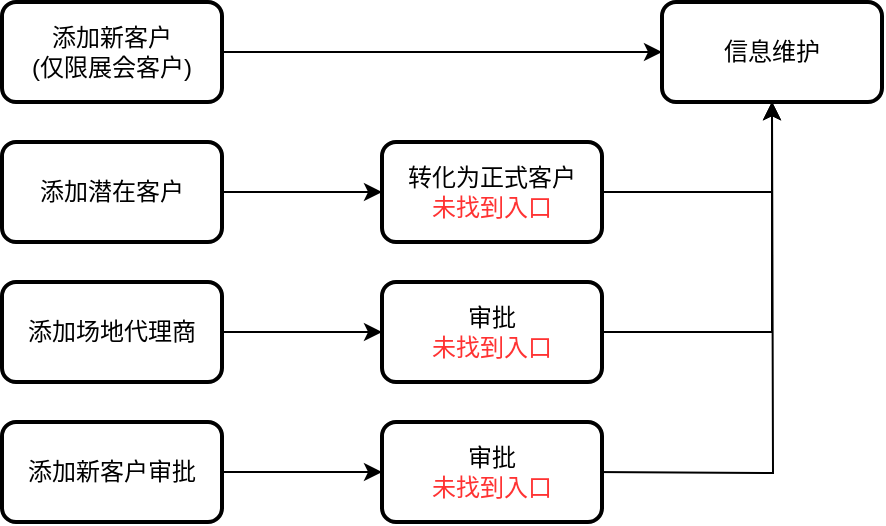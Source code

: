 <mxfile version="12.1.8" type="github" pages="1">
  <diagram id="nOVnHYVLfnTtghSCXkoL" name="Page-1">
    <mxGraphModel dx="786" dy="523" grid="1" gridSize="10" guides="1" tooltips="1" connect="1" arrows="1" fold="1" page="1" pageScale="1" pageWidth="827" pageHeight="1169" math="0" shadow="0">
      <root>
        <mxCell id="0"/>
        <mxCell id="1" parent="0"/>
        <mxCell id="HRz2PoRkEYH4tGcpNann-8" value="" style="edgeStyle=orthogonalEdgeStyle;rounded=0;orthogonalLoop=1;jettySize=auto;html=1;" edge="1" parent="1" source="xsKcBIJL9TdfJJbMJNPw-3" target="HRz2PoRkEYH4tGcpNann-7">
          <mxGeometry relative="1" as="geometry"/>
        </mxCell>
        <mxCell id="xsKcBIJL9TdfJJbMJNPw-3" value="添加新客户&lt;br&gt;(仅限展会客户)" style="rounded=1;whiteSpace=wrap;html=1;absoluteArcSize=1;arcSize=14;strokeWidth=2;" parent="1" vertex="1">
          <mxGeometry x="20" y="20" width="110" height="50" as="geometry"/>
        </mxCell>
        <mxCell id="HRz2PoRkEYH4tGcpNann-7" value="信息维护" style="rounded=1;whiteSpace=wrap;html=1;absoluteArcSize=1;arcSize=14;strokeWidth=2;" vertex="1" parent="1">
          <mxGeometry x="350" y="20" width="110" height="50" as="geometry"/>
        </mxCell>
        <mxCell id="HRz2PoRkEYH4tGcpNann-6" value="" style="edgeStyle=orthogonalEdgeStyle;rounded=0;orthogonalLoop=1;jettySize=auto;html=1;" edge="1" parent="1" source="xsKcBIJL9TdfJJbMJNPw-5" target="HRz2PoRkEYH4tGcpNann-5">
          <mxGeometry relative="1" as="geometry"/>
        </mxCell>
        <mxCell id="xsKcBIJL9TdfJJbMJNPw-5" value="添加潜在客户" style="rounded=1;whiteSpace=wrap;html=1;absoluteArcSize=1;arcSize=14;strokeWidth=2;" parent="1" vertex="1">
          <mxGeometry x="20" y="90" width="110" height="50" as="geometry"/>
        </mxCell>
        <mxCell id="HRz2PoRkEYH4tGcpNann-9" style="edgeStyle=orthogonalEdgeStyle;rounded=0;orthogonalLoop=1;jettySize=auto;html=1;entryX=0.5;entryY=1;entryDx=0;entryDy=0;" edge="1" parent="1" source="HRz2PoRkEYH4tGcpNann-5" target="HRz2PoRkEYH4tGcpNann-7">
          <mxGeometry relative="1" as="geometry"/>
        </mxCell>
        <mxCell id="HRz2PoRkEYH4tGcpNann-5" value="转化为正式客户&lt;br&gt;&lt;font color=&quot;#ff3333&quot;&gt;未找到入口&lt;/font&gt;" style="rounded=1;whiteSpace=wrap;html=1;absoluteArcSize=1;arcSize=14;strokeWidth=2;" vertex="1" parent="1">
          <mxGeometry x="210" y="90" width="110" height="50" as="geometry"/>
        </mxCell>
        <mxCell id="HRz2PoRkEYH4tGcpNann-4" value="" style="edgeStyle=orthogonalEdgeStyle;rounded=0;orthogonalLoop=1;jettySize=auto;html=1;" edge="1" parent="1" source="xsKcBIJL9TdfJJbMJNPw-6" target="HRz2PoRkEYH4tGcpNann-3">
          <mxGeometry relative="1" as="geometry"/>
        </mxCell>
        <mxCell id="xsKcBIJL9TdfJJbMJNPw-6" value="添加场地代理商" style="rounded=1;whiteSpace=wrap;html=1;absoluteArcSize=1;arcSize=14;strokeWidth=2;" parent="1" vertex="1">
          <mxGeometry x="20" y="160" width="110" height="50" as="geometry"/>
        </mxCell>
        <mxCell id="HRz2PoRkEYH4tGcpNann-2" value="" style="edgeStyle=orthogonalEdgeStyle;rounded=0;orthogonalLoop=1;jettySize=auto;html=1;" edge="1" parent="1" source="xsKcBIJL9TdfJJbMJNPw-7" target="HRz2PoRkEYH4tGcpNann-1">
          <mxGeometry relative="1" as="geometry"/>
        </mxCell>
        <mxCell id="xsKcBIJL9TdfJJbMJNPw-7" value="添加新客户审批" style="rounded=1;whiteSpace=wrap;html=1;absoluteArcSize=1;arcSize=14;strokeWidth=2;" parent="1" vertex="1">
          <mxGeometry x="20" y="230" width="110" height="50" as="geometry"/>
        </mxCell>
        <mxCell id="HRz2PoRkEYH4tGcpNann-11" style="edgeStyle=orthogonalEdgeStyle;rounded=0;orthogonalLoop=1;jettySize=auto;html=1;" edge="1" parent="1">
          <mxGeometry relative="1" as="geometry">
            <mxPoint x="405" y="70" as="targetPoint"/>
            <mxPoint x="315" y="255" as="sourcePoint"/>
          </mxGeometry>
        </mxCell>
        <mxCell id="HRz2PoRkEYH4tGcpNann-1" value="审批&lt;br&gt;&lt;font color=&quot;#ff3333&quot;&gt;未找到入口&lt;/font&gt;" style="rounded=1;whiteSpace=wrap;html=1;absoluteArcSize=1;arcSize=14;strokeWidth=2;" vertex="1" parent="1">
          <mxGeometry x="210" y="230" width="110" height="50" as="geometry"/>
        </mxCell>
        <mxCell id="HRz2PoRkEYH4tGcpNann-10" style="edgeStyle=orthogonalEdgeStyle;rounded=0;orthogonalLoop=1;jettySize=auto;html=1;entryX=0.5;entryY=1;entryDx=0;entryDy=0;" edge="1" parent="1" source="HRz2PoRkEYH4tGcpNann-3" target="HRz2PoRkEYH4tGcpNann-7">
          <mxGeometry relative="1" as="geometry"/>
        </mxCell>
        <mxCell id="HRz2PoRkEYH4tGcpNann-3" value="审批&lt;br&gt;&lt;font color=&quot;#ff3333&quot;&gt;未找到入口&lt;/font&gt;" style="rounded=1;whiteSpace=wrap;html=1;absoluteArcSize=1;arcSize=14;strokeWidth=2;" vertex="1" parent="1">
          <mxGeometry x="210" y="160" width="110" height="50" as="geometry"/>
        </mxCell>
      </root>
    </mxGraphModel>
  </diagram>
</mxfile>

